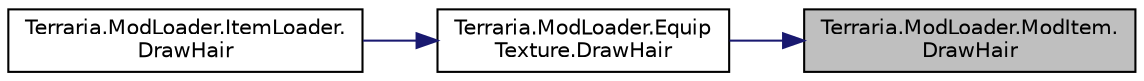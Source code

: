 digraph "Terraria.ModLoader.ModItem.DrawHair"
{
 // LATEX_PDF_SIZE
  edge [fontname="Helvetica",fontsize="10",labelfontname="Helvetica",labelfontsize="10"];
  node [fontname="Helvetica",fontsize="10",shape=record];
  rankdir="RL";
  Node1 [label="Terraria.ModLoader.ModItem.\lDrawHair",height=0.2,width=0.4,color="black", fillcolor="grey75", style="filled", fontcolor="black",tooltip="Allows you to determine whether the player's hair or alt (hat) hair draws when this head armor is wor..."];
  Node1 -> Node2 [dir="back",color="midnightblue",fontsize="10",style="solid",fontname="Helvetica"];
  Node2 [label="Terraria.ModLoader.Equip\lTexture.DrawHair",height=0.2,width=0.4,color="black", fillcolor="white", style="filled",URL="$class_terraria_1_1_mod_loader_1_1_equip_texture.html#a9c5a7f1317f2f0773632f29f22070628",tooltip="Allows you to determine whether the player's hair or alt (hat) hair draws when this head equipment te..."];
  Node2 -> Node3 [dir="back",color="midnightblue",fontsize="10",style="solid",fontname="Helvetica"];
  Node3 [label="Terraria.ModLoader.ItemLoader.\lDrawHair",height=0.2,width=0.4,color="black", fillcolor="white", style="filled",URL="$class_terraria_1_1_mod_loader_1_1_item_loader.html#a0ac9e01d6ac5b850ea557f49f3cccc57",tooltip="Calls the item's head equipment texture's DrawHair hook, then all GlobalItem.DrawHair hooks."];
}

